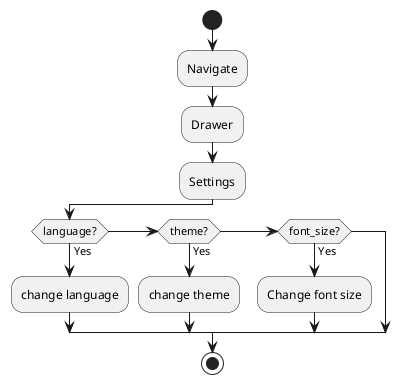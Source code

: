 @startuml settings

start
  :Navigate;
    :Drawer;
    :Settings;

    if (language?) then (Yes)
        :change language;
    else if (theme?) then (Yes)
        :change theme;
    else if (font_size?) then (Yes)
        :Change font size;
    endif
stop
@enduml